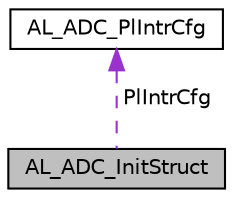 digraph "AL_ADC_InitStruct"
{
  edge [fontname="Helvetica",fontsize="10",labelfontname="Helvetica",labelfontsize="10"];
  node [fontname="Helvetica",fontsize="10",shape=record];
  Node1 [label="AL_ADC_InitStruct",height=0.2,width=0.4,color="black", fillcolor="grey75", style="filled", fontcolor="black"];
  Node2 -> Node1 [dir="back",color="darkorchid3",fontsize="10",style="dashed",label=" PlIntrCfg" ,fontname="Helvetica"];
  Node2 [label="AL_ADC_PlIntrCfg",height=0.2,width=0.4,color="black", fillcolor="white", style="filled",URL="$structAL__ADC__PlIntrCfg.html"];
}
